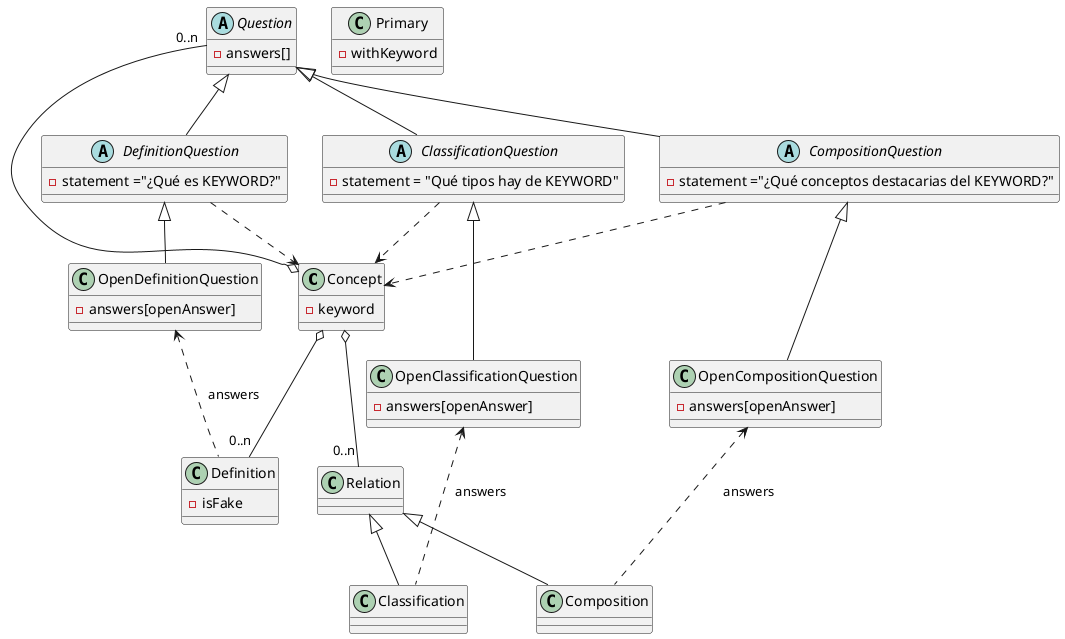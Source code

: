 @startuml ConceptDomainDetail

class Concept {
    - keyword
}

class Definition {
  - isFake
}

class Relation

class Classification

class Composition

class Primary {
    - withKeyword
}


abstract class DefinitionQuestion {
    - statement ="¿Qué es KEYWORD?"

}

abstract class ClassificationQuestion {
    - statement = "Qué tipos hay de KEYWORD"

}

abstract class CompositionQuestion {
    - statement ="¿Qué conceptos destacarias del KEYWORD?"

}

class OpenDefinitionQuestion {
    -answers[openAnswer]
}
class OpenClassificationQuestion{
    -answers[openAnswer]
}
class OpenCompositionQuestion{
    -answers[openAnswer]
}

abstract class Question {
    - answers[]
}


DefinitionQuestion <|-- OpenDefinitionQuestion
ClassificationQuestion <|-- OpenClassificationQuestion
CompositionQuestion <|-- OpenCompositionQuestion
Question "0..n" -o Concept

DefinitionQuestion ..> Concept 
ClassificationQuestion ..> Concept 
CompositionQuestion ..> Concept  


Concept o--"0..n" Definition

Concept o-- "0..n" Relation
Relation <|-- Classification
Relation <|-- Composition


Question <|-- DefinitionQuestion
OpenDefinitionQuestion <.. Definition: answers

Question <|-- ClassificationQuestion
OpenClassificationQuestion <.. Classification :answers

Question <|-- CompositionQuestion
OpenCompositionQuestion <.. Composition :answers


@enduml

'Secundary <|-- OpenReverseDefinitionQuestion
'OpenReverseDefinitionQuestion *-- ReverseDefinitionTemplate
'OpenField "1..n" --o OpenReverseDefinitionQuestion
'OpenReverseDefinitionQuestion <.. Keyword :Fake <- OpenField

'Secundary <|-- OpenJustificationQuestion
'OpenJustificationQuestion *-- JustificationTemplate
'OpenJustificationQuestion o--"1..n" OpenField
'OpenJustificationQuestion <.. Justification :OpenField

'class Tertiary {
    '    withKeyword
    '    withDefinition
    '   withJustification
    '
    '
    '
    '
'}

'class OpenReverseDefinitionQuestion
'    "¿Qué es REALDEFINITION?"
'class OpenJustificationQuestion
'    "¿La KEYWORD es esta DEFINITION?¿Por qué?"

'MultipleChoiceTertiaryX:
'"Es cierto que la CLAVE no es FAKEDEFINITION porque FAKEJUSTIFICACION"
'    + 1 correct answer:
'"No porque la justificación es falsa"
'   + 3 incorrect answer:
'"Sí, por FAKEJUSTIFICATION"...








